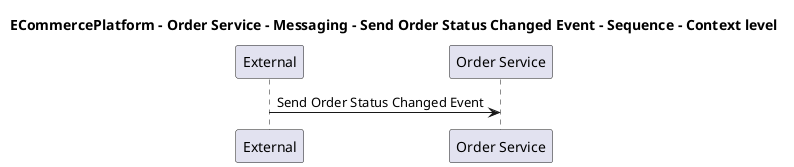 @startuml

title ECommercePlatform - Order Service - Messaging - Send Order Status Changed Event - Sequence - Context level

participant "External" as C4InterFlow.SoftwareSystems.ExternalSystem
participant "Order Service" as ECommercePlatform.SoftwareSystems.OrderService

C4InterFlow.SoftwareSystems.ExternalSystem -> ECommercePlatform.SoftwareSystems.OrderService : Send Order Status Changed Event


@enduml
